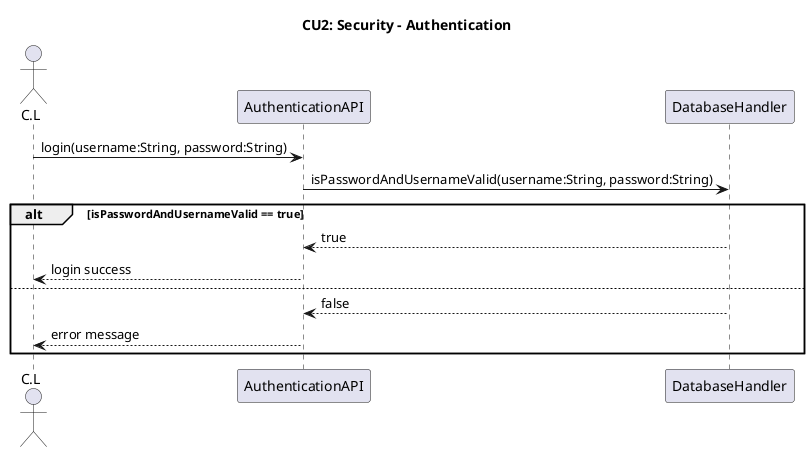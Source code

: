 @startuml
actor C.L as CL
participant AuthenticationAPI as Auth
participant DatabaseHandler as DB

title CU2: Security - Authentication

CL -> Auth: login(username:String, password:String)
Auth -> DB: isPasswordAndUsernameValid(username:String, password:String)
alt isPasswordAndUsernameValid == true
    DB --> Auth: true
    Auth --> CL: login success
else
    DB --> Auth: false
    Auth --> CL: error message
end 
@enduml